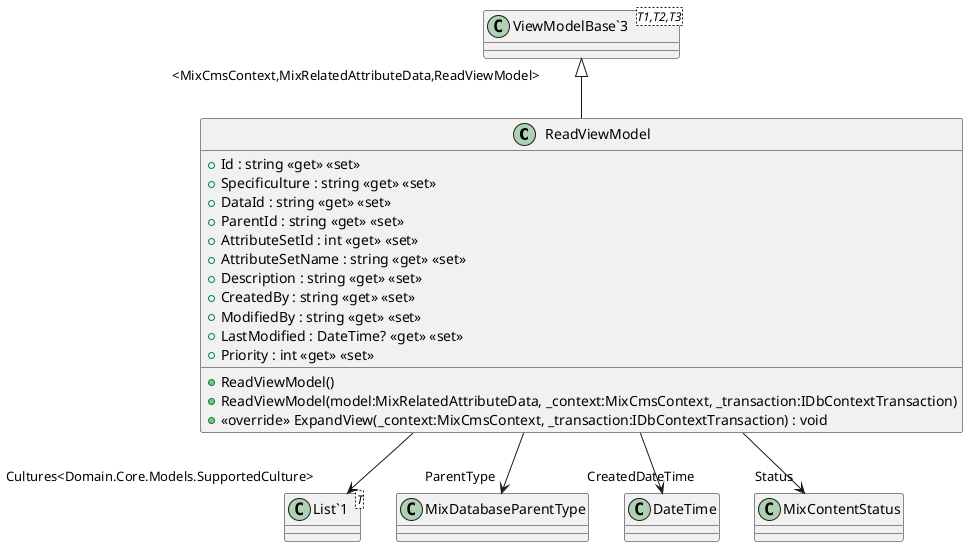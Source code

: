 @startuml
class ReadViewModel {
    + Id : string <<get>> <<set>>
    + Specificulture : string <<get>> <<set>>
    + DataId : string <<get>> <<set>>
    + ParentId : string <<get>> <<set>>
    + AttributeSetId : int <<get>> <<set>>
    + AttributeSetName : string <<get>> <<set>>
    + Description : string <<get>> <<set>>
    + CreatedBy : string <<get>> <<set>>
    + ModifiedBy : string <<get>> <<set>>
    + LastModified : DateTime? <<get>> <<set>>
    + Priority : int <<get>> <<set>>
    + ReadViewModel()
    + ReadViewModel(model:MixRelatedAttributeData, _context:MixCmsContext, _transaction:IDbContextTransaction)
    + <<override>> ExpandView(_context:MixCmsContext, _transaction:IDbContextTransaction) : void
}
class "ViewModelBase`3"<T1,T2,T3> {
}
class "List`1"<T> {
}
"ViewModelBase`3" "<MixCmsContext,MixRelatedAttributeData,ReadViewModel>" <|-- ReadViewModel
ReadViewModel --> "Cultures<Domain.Core.Models.SupportedCulture>" "List`1"
ReadViewModel --> "ParentType" MixDatabaseParentType
ReadViewModel --> "CreatedDateTime" DateTime
ReadViewModel --> "Status" MixContentStatus
@enduml
